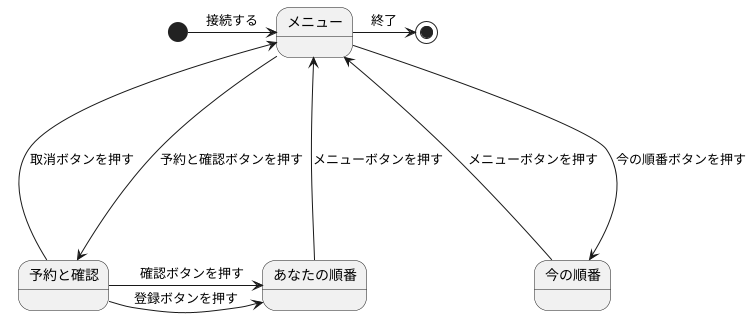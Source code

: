 @startuml 演習6-3-2
' left to right direction
[*] -right--> メニュー: 接続する
メニュー ----> 予約と確認: 予約と確認ボタンを押す
予約と確認 --> メニュー: 取消ボタンを押す
予約と確認 -right-> あなたの順番: 登録ボタンを押す
予約と確認 -right-> あなたの順番:　確認ボタンを押す
あなたの順番 --up--> メニュー: メニューボタンを押す
今の順番 ----> メニュー: メニューボタンを押す
メニュー --> 今の順番: 今の順番ボタンを押す
メニュー -right-> [*]: 終了
@enduml